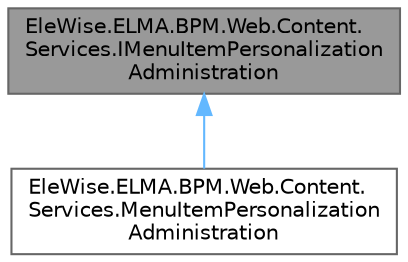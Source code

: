 digraph "EleWise.ELMA.BPM.Web.Content.Services.IMenuItemPersonalizationAdministration"
{
 // LATEX_PDF_SIZE
  bgcolor="transparent";
  edge [fontname=Helvetica,fontsize=10,labelfontname=Helvetica,labelfontsize=10];
  node [fontname=Helvetica,fontsize=10,shape=box,height=0.2,width=0.4];
  Node1 [id="Node000001",label="EleWise.ELMA.BPM.Web.Content.\lServices.IMenuItemPersonalization\lAdministration",height=0.2,width=0.4,color="gray40", fillcolor="grey60", style="filled", fontcolor="black",tooltip="Точка расширения для администрирования персонализации MenuItem."];
  Node1 -> Node2 [id="edge1_Node000001_Node000002",dir="back",color="steelblue1",style="solid",tooltip=" "];
  Node2 [id="Node000002",label="EleWise.ELMA.BPM.Web.Content.\lServices.MenuItemPersonalization\lAdministration",height=0.2,width=0.4,color="gray40", fillcolor="white", style="filled",URL="$class_ele_wise_1_1_e_l_m_a_1_1_b_p_m_1_1_web_1_1_content_1_1_services_1_1_menu_item_personalization_administration.html",tooltip="Компонент администрирования персонализации MenuItem."];
}
